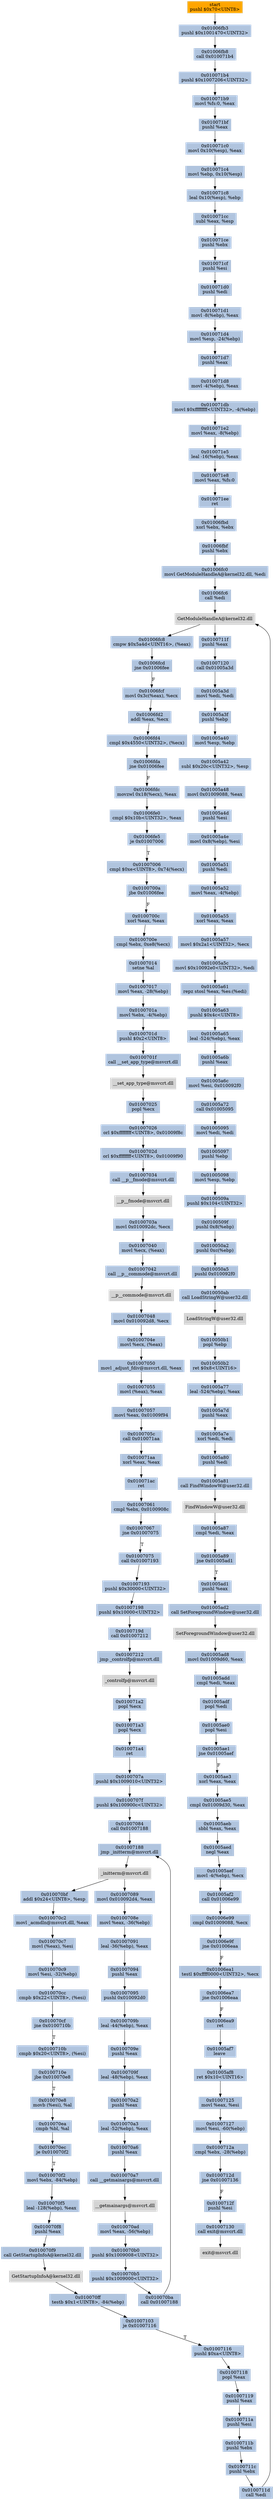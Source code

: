 digraph G {
node[shape=rectangle,style=filled,fillcolor=lightsteelblue,color=lightsteelblue]
bgcolor="transparent"
a0x01006fb1pushl_0x70UINT8[label="start\npushl $0x70<UINT8>",color="lightgrey",fillcolor="orange"];
a0x01006fb3pushl_0x1001470UINT32[label="0x01006fb3\npushl $0x1001470<UINT32>"];
a0x01006fb8call_0x010071b4[label="0x01006fb8\ncall 0x010071b4"];
a0x010071b4pushl_0x1007206UINT32[label="0x010071b4\npushl $0x1007206<UINT32>"];
a0x010071b9movl_fs_0_eax[label="0x010071b9\nmovl %fs:0, %eax"];
a0x010071bfpushl_eax[label="0x010071bf\npushl %eax"];
a0x010071c0movl_0x10esp__eax[label="0x010071c0\nmovl 0x10(%esp), %eax"];
a0x010071c4movl_ebp_0x10esp_[label="0x010071c4\nmovl %ebp, 0x10(%esp)"];
a0x010071c8leal_0x10esp__ebp[label="0x010071c8\nleal 0x10(%esp), %ebp"];
a0x010071ccsubl_eax_esp[label="0x010071cc\nsubl %eax, %esp"];
a0x010071cepushl_ebx[label="0x010071ce\npushl %ebx"];
a0x010071cfpushl_esi[label="0x010071cf\npushl %esi"];
a0x010071d0pushl_edi[label="0x010071d0\npushl %edi"];
a0x010071d1movl__8ebp__eax[label="0x010071d1\nmovl -8(%ebp), %eax"];
a0x010071d4movl_esp__24ebp_[label="0x010071d4\nmovl %esp, -24(%ebp)"];
a0x010071d7pushl_eax[label="0x010071d7\npushl %eax"];
a0x010071d8movl__4ebp__eax[label="0x010071d8\nmovl -4(%ebp), %eax"];
a0x010071dbmovl_0xffffffffUINT32__4ebp_[label="0x010071db\nmovl $0xffffffff<UINT32>, -4(%ebp)"];
a0x010071e2movl_eax__8ebp_[label="0x010071e2\nmovl %eax, -8(%ebp)"];
a0x010071e5leal__16ebp__eax[label="0x010071e5\nleal -16(%ebp), %eax"];
a0x010071e8movl_eax_fs_0[label="0x010071e8\nmovl %eax, %fs:0"];
a0x010071eeret[label="0x010071ee\nret"];
a0x01006fbdxorl_ebx_ebx[label="0x01006fbd\nxorl %ebx, %ebx"];
a0x01006fbfpushl_ebx[label="0x01006fbf\npushl %ebx"];
a0x01006fc0movl_GetModuleHandleA_kernel32_dll_edi[label="0x01006fc0\nmovl GetModuleHandleA@kernel32.dll, %edi"];
a0x01006fc6call_edi[label="0x01006fc6\ncall %edi"];
GetModuleHandleA_kernel32_dll[label="GetModuleHandleA@kernel32.dll",color="lightgrey",fillcolor="lightgrey"];
a0x01006fc8cmpw_0x5a4dUINT16_eax_[label="0x01006fc8\ncmpw $0x5a4d<UINT16>, (%eax)"];
a0x01006fcdjne_0x01006fee[label="0x01006fcd\njne 0x01006fee"];
a0x01006fcfmovl_0x3ceax__ecx[label="0x01006fcf\nmovl 0x3c(%eax), %ecx"];
a0x01006fd2addl_eax_ecx[label="0x01006fd2\naddl %eax, %ecx"];
a0x01006fd4cmpl_0x4550UINT32_ecx_[label="0x01006fd4\ncmpl $0x4550<UINT32>, (%ecx)"];
a0x01006fdajne_0x01006fee[label="0x01006fda\njne 0x01006fee"];
a0x01006fdcmovzwl_0x18ecx__eax[label="0x01006fdc\nmovzwl 0x18(%ecx), %eax"];
a0x01006fe0cmpl_0x10bUINT32_eax[label="0x01006fe0\ncmpl $0x10b<UINT32>, %eax"];
a0x01006fe5je_0x01007006[label="0x01006fe5\nje 0x01007006"];
a0x01007006cmpl_0xeUINT8_0x74ecx_[label="0x01007006\ncmpl $0xe<UINT8>, 0x74(%ecx)"];
a0x0100700ajbe_0x01006fee[label="0x0100700a\njbe 0x01006fee"];
a0x0100700cxorl_eax_eax[label="0x0100700c\nxorl %eax, %eax"];
a0x0100700ecmpl_ebx_0xe8ecx_[label="0x0100700e\ncmpl %ebx, 0xe8(%ecx)"];
a0x01007014setne_al[label="0x01007014\nsetne %al"];
a0x01007017movl_eax__28ebp_[label="0x01007017\nmovl %eax, -28(%ebp)"];
a0x0100701amovl_ebx__4ebp_[label="0x0100701a\nmovl %ebx, -4(%ebp)"];
a0x0100701dpushl_0x2UINT8[label="0x0100701d\npushl $0x2<UINT8>"];
a0x0100701fcall___set_app_type_msvcrt_dll[label="0x0100701f\ncall __set_app_type@msvcrt.dll"];
a__set_app_type_msvcrt_dll[label="__set_app_type@msvcrt.dll",color="lightgrey",fillcolor="lightgrey"];
a0x01007025popl_ecx[label="0x01007025\npopl %ecx"];
a0x01007026orl_0xffffffffUINT8_0x01009f8c[label="0x01007026\norl $0xffffffff<UINT8>, 0x01009f8c"];
a0x0100702dorl_0xffffffffUINT8_0x01009f90[label="0x0100702d\norl $0xffffffff<UINT8>, 0x01009f90"];
a0x01007034call___p__fmode_msvcrt_dll[label="0x01007034\ncall __p__fmode@msvcrt.dll"];
a__p__fmode_msvcrt_dll[label="__p__fmode@msvcrt.dll",color="lightgrey",fillcolor="lightgrey"];
a0x0100703amovl_0x010092dc_ecx[label="0x0100703a\nmovl 0x010092dc, %ecx"];
a0x01007040movl_ecx_eax_[label="0x01007040\nmovl %ecx, (%eax)"];
a0x01007042call___p__commode_msvcrt_dll[label="0x01007042\ncall __p__commode@msvcrt.dll"];
a__p__commode_msvcrt_dll[label="__p__commode@msvcrt.dll",color="lightgrey",fillcolor="lightgrey"];
a0x01007048movl_0x010092d8_ecx[label="0x01007048\nmovl 0x010092d8, %ecx"];
a0x0100704emovl_ecx_eax_[label="0x0100704e\nmovl %ecx, (%eax)"];
a0x01007050movl__adjust_fdiv_msvcrt_dll_eax[label="0x01007050\nmovl _adjust_fdiv@msvcrt.dll, %eax"];
a0x01007055movl_eax__eax[label="0x01007055\nmovl (%eax), %eax"];
a0x01007057movl_eax_0x01009f94[label="0x01007057\nmovl %eax, 0x01009f94"];
a0x0100705ccall_0x010071aa[label="0x0100705c\ncall 0x010071aa"];
a0x010071aaxorl_eax_eax[label="0x010071aa\nxorl %eax, %eax"];
a0x010071acret[label="0x010071ac\nret"];
a0x01007061cmpl_ebx_0x0100908c[label="0x01007061\ncmpl %ebx, 0x0100908c"];
a0x01007067jne_0x01007075[label="0x01007067\njne 0x01007075"];
a0x01007075call_0x01007193[label="0x01007075\ncall 0x01007193"];
a0x01007193pushl_0x30000UINT32[label="0x01007193\npushl $0x30000<UINT32>"];
a0x01007198pushl_0x10000UINT32[label="0x01007198\npushl $0x10000<UINT32>"];
a0x0100719dcall_0x01007212[label="0x0100719d\ncall 0x01007212"];
a0x01007212jmp__controlfp_msvcrt_dll[label="0x01007212\njmp _controlfp@msvcrt.dll"];
a_controlfp_msvcrt_dll[label="_controlfp@msvcrt.dll",color="lightgrey",fillcolor="lightgrey"];
a0x010071a2popl_ecx[label="0x010071a2\npopl %ecx"];
a0x010071a3popl_ecx[label="0x010071a3\npopl %ecx"];
a0x010071a4ret[label="0x010071a4\nret"];
a0x0100707apushl_0x1009010UINT32[label="0x0100707a\npushl $0x1009010<UINT32>"];
a0x0100707fpushl_0x100900cUINT32[label="0x0100707f\npushl $0x100900c<UINT32>"];
a0x01007084call_0x01007188[label="0x01007084\ncall 0x01007188"];
a0x01007188jmp__initterm_msvcrt_dll[label="0x01007188\njmp _initterm@msvcrt.dll"];
a_initterm_msvcrt_dll[label="_initterm@msvcrt.dll",color="lightgrey",fillcolor="lightgrey"];
a0x01007089movl_0x010092d4_eax[label="0x01007089\nmovl 0x010092d4, %eax"];
a0x0100708emovl_eax__36ebp_[label="0x0100708e\nmovl %eax, -36(%ebp)"];
a0x01007091leal__36ebp__eax[label="0x01007091\nleal -36(%ebp), %eax"];
a0x01007094pushl_eax[label="0x01007094\npushl %eax"];
a0x01007095pushl_0x010092d0[label="0x01007095\npushl 0x010092d0"];
a0x0100709bleal__44ebp__eax[label="0x0100709b\nleal -44(%ebp), %eax"];
a0x0100709epushl_eax[label="0x0100709e\npushl %eax"];
a0x0100709fleal__48ebp__eax[label="0x0100709f\nleal -48(%ebp), %eax"];
a0x010070a2pushl_eax[label="0x010070a2\npushl %eax"];
a0x010070a3leal__52ebp__eax[label="0x010070a3\nleal -52(%ebp), %eax"];
a0x010070a6pushl_eax[label="0x010070a6\npushl %eax"];
a0x010070a7call___getmainargs_msvcrt_dll[label="0x010070a7\ncall __getmainargs@msvcrt.dll"];
a__getmainargs_msvcrt_dll[label="__getmainargs@msvcrt.dll",color="lightgrey",fillcolor="lightgrey"];
a0x010070admovl_eax__56ebp_[label="0x010070ad\nmovl %eax, -56(%ebp)"];
a0x010070b0pushl_0x1009008UINT32[label="0x010070b0\npushl $0x1009008<UINT32>"];
a0x010070b5pushl_0x1009000UINT32[label="0x010070b5\npushl $0x1009000<UINT32>"];
a0x010070bacall_0x01007188[label="0x010070ba\ncall 0x01007188"];
a0x010070bfaddl_0x24UINT8_esp[label="0x010070bf\naddl $0x24<UINT8>, %esp"];
a0x010070c2movl__acmdln_msvcrt_dll_eax[label="0x010070c2\nmovl _acmdln@msvcrt.dll, %eax"];
a0x010070c7movl_eax__esi[label="0x010070c7\nmovl (%eax), %esi"];
a0x010070c9movl_esi__32ebp_[label="0x010070c9\nmovl %esi, -32(%ebp)"];
a0x010070cccmpb_0x22UINT8_esi_[label="0x010070cc\ncmpb $0x22<UINT8>, (%esi)"];
a0x010070cfjne_0x0100710b[label="0x010070cf\njne 0x0100710b"];
a0x0100710bcmpb_0x20UINT8_esi_[label="0x0100710b\ncmpb $0x20<UINT8>, (%esi)"];
a0x0100710ejbe_0x010070e8[label="0x0100710e\njbe 0x010070e8"];
a0x010070e8movb_esi__al[label="0x010070e8\nmovb (%esi), %al"];
a0x010070eacmpb_bl_al[label="0x010070ea\ncmpb %bl, %al"];
a0x010070ecje_0x010070f2[label="0x010070ec\nje 0x010070f2"];
a0x010070f2movl_ebx__84ebp_[label="0x010070f2\nmovl %ebx, -84(%ebp)"];
a0x010070f5leal__128ebp__eax[label="0x010070f5\nleal -128(%ebp), %eax"];
a0x010070f8pushl_eax[label="0x010070f8\npushl %eax"];
a0x010070f9call_GetStartupInfoA_kernel32_dll[label="0x010070f9\ncall GetStartupInfoA@kernel32.dll"];
GetStartupInfoA_kernel32_dll[label="GetStartupInfoA@kernel32.dll",color="lightgrey",fillcolor="lightgrey"];
a0x010070fftestb_0x1UINT8__84ebp_[label="0x010070ff\ntestb $0x1<UINT8>, -84(%ebp)"];
a0x01007103je_0x01007116[label="0x01007103\nje 0x01007116"];
a0x01007116pushl_0xaUINT8[label="0x01007116\npushl $0xa<UINT8>"];
a0x01007118popl_eax[label="0x01007118\npopl %eax"];
a0x01007119pushl_eax[label="0x01007119\npushl %eax"];
a0x0100711apushl_esi[label="0x0100711a\npushl %esi"];
a0x0100711bpushl_ebx[label="0x0100711b\npushl %ebx"];
a0x0100711cpushl_ebx[label="0x0100711c\npushl %ebx"];
a0x0100711dcall_edi[label="0x0100711d\ncall %edi"];
a0x0100711fpushl_eax[label="0x0100711f\npushl %eax"];
a0x01007120call_0x01005a3d[label="0x01007120\ncall 0x01005a3d"];
a0x01005a3dmovl_edi_edi[label="0x01005a3d\nmovl %edi, %edi"];
a0x01005a3fpushl_ebp[label="0x01005a3f\npushl %ebp"];
a0x01005a40movl_esp_ebp[label="0x01005a40\nmovl %esp, %ebp"];
a0x01005a42subl_0x20cUINT32_esp[label="0x01005a42\nsubl $0x20c<UINT32>, %esp"];
a0x01005a48movl_0x01009088_eax[label="0x01005a48\nmovl 0x01009088, %eax"];
a0x01005a4dpushl_esi[label="0x01005a4d\npushl %esi"];
a0x01005a4emovl_0x8ebp__esi[label="0x01005a4e\nmovl 0x8(%ebp), %esi"];
a0x01005a51pushl_edi[label="0x01005a51\npushl %edi"];
a0x01005a52movl_eax__4ebp_[label="0x01005a52\nmovl %eax, -4(%ebp)"];
a0x01005a55xorl_eax_eax[label="0x01005a55\nxorl %eax, %eax"];
a0x01005a57movl_0x2a1UINT32_ecx[label="0x01005a57\nmovl $0x2a1<UINT32>, %ecx"];
a0x01005a5cmovl_0x10092e0UINT32_edi[label="0x01005a5c\nmovl $0x10092e0<UINT32>, %edi"];
a0x01005a61repz_stosl_eax_es_edi_[label="0x01005a61\nrepz stosl %eax, %es:(%edi)"];
a0x01005a63pushl_0x4cUINT8[label="0x01005a63\npushl $0x4c<UINT8>"];
a0x01005a65leal__524ebp__eax[label="0x01005a65\nleal -524(%ebp), %eax"];
a0x01005a6bpushl_eax[label="0x01005a6b\npushl %eax"];
a0x01005a6cmovl_esi_0x010092f0[label="0x01005a6c\nmovl %esi, 0x010092f0"];
a0x01005a72call_0x01005095[label="0x01005a72\ncall 0x01005095"];
a0x01005095movl_edi_edi[label="0x01005095\nmovl %edi, %edi"];
a0x01005097pushl_ebp[label="0x01005097\npushl %ebp"];
a0x01005098movl_esp_ebp[label="0x01005098\nmovl %esp, %ebp"];
a0x0100509apushl_0x104UINT32[label="0x0100509a\npushl $0x104<UINT32>"];
a0x0100509fpushl_0x8ebp_[label="0x0100509f\npushl 0x8(%ebp)"];
a0x010050a2pushl_0xcebp_[label="0x010050a2\npushl 0xc(%ebp)"];
a0x010050a5pushl_0x010092f0[label="0x010050a5\npushl 0x010092f0"];
a0x010050abcall_LoadStringW_user32_dll[label="0x010050ab\ncall LoadStringW@user32.dll"];
LoadStringW_user32_dll[label="LoadStringW@user32.dll",color="lightgrey",fillcolor="lightgrey"];
a0x010050b1popl_ebp[label="0x010050b1\npopl %ebp"];
a0x010050b2ret_0x8UINT16[label="0x010050b2\nret $0x8<UINT16>"];
a0x01005a77leal__524ebp__eax[label="0x01005a77\nleal -524(%ebp), %eax"];
a0x01005a7dpushl_eax[label="0x01005a7d\npushl %eax"];
a0x01005a7exorl_edi_edi[label="0x01005a7e\nxorl %edi, %edi"];
a0x01005a80pushl_edi[label="0x01005a80\npushl %edi"];
a0x01005a81call_FindWindowW_user32_dll[label="0x01005a81\ncall FindWindowW@user32.dll"];
FindWindowW_user32_dll[label="FindWindowW@user32.dll",color="lightgrey",fillcolor="lightgrey"];
a0x01005a87cmpl_edi_eax[label="0x01005a87\ncmpl %edi, %eax"];
a0x01005a89jne_0x01005ad1[label="0x01005a89\njne 0x01005ad1"];
a0x01005ad1pushl_eax[label="0x01005ad1\npushl %eax"];
a0x01005ad2call_SetForegroundWindow_user32_dll[label="0x01005ad2\ncall SetForegroundWindow@user32.dll"];
SetForegroundWindow_user32_dll[label="SetForegroundWindow@user32.dll",color="lightgrey",fillcolor="lightgrey"];
a0x01005ad8movl_0x01009d60_eax[label="0x01005ad8\nmovl 0x01009d60, %eax"];
a0x01005addcmpl_edi_eax[label="0x01005add\ncmpl %edi, %eax"];
a0x01005adfpopl_edi[label="0x01005adf\npopl %edi"];
a0x01005ae0popl_esi[label="0x01005ae0\npopl %esi"];
a0x01005ae1jne_0x01005aef[label="0x01005ae1\njne 0x01005aef"];
a0x01005ae3xorl_eax_eax[label="0x01005ae3\nxorl %eax, %eax"];
a0x01005ae5cmpl_0x01009d30_eax[label="0x01005ae5\ncmpl 0x01009d30, %eax"];
a0x01005aebsbbl_eax_eax[label="0x01005aeb\nsbbl %eax, %eax"];
a0x01005aednegl_eax[label="0x01005aed\nnegl %eax"];
a0x01005aefmovl__4ebp__ecx[label="0x01005aef\nmovl -4(%ebp), %ecx"];
a0x01005af2call_0x01006e99[label="0x01005af2\ncall 0x01006e99"];
a0x01006e99cmpl_0x01009088_ecx[label="0x01006e99\ncmpl 0x01009088, %ecx"];
a0x01006e9fjne_0x01006eaa[label="0x01006e9f\njne 0x01006eaa"];
a0x01006ea1testl_0xffff0000UINT32_ecx[label="0x01006ea1\ntestl $0xffff0000<UINT32>, %ecx"];
a0x01006ea7jne_0x01006eaa[label="0x01006ea7\njne 0x01006eaa"];
a0x01006ea9ret[label="0x01006ea9\nret"];
a0x01005af7leave_[label="0x01005af7\nleave "];
a0x01005af8ret_0x10UINT16[label="0x01005af8\nret $0x10<UINT16>"];
a0x01007125movl_eax_esi[label="0x01007125\nmovl %eax, %esi"];
a0x01007127movl_esi__60ebp_[label="0x01007127\nmovl %esi, -60(%ebp)"];
a0x0100712acmpl_ebx__28ebp_[label="0x0100712a\ncmpl %ebx, -28(%ebp)"];
a0x0100712djne_0x01007136[label="0x0100712d\njne 0x01007136"];
a0x0100712fpushl_esi[label="0x0100712f\npushl %esi"];
a0x01007130call_exit_msvcrt_dll[label="0x01007130\ncall exit@msvcrt.dll"];
exit_msvcrt_dll[label="exit@msvcrt.dll",color="lightgrey",fillcolor="lightgrey"];
a0x01006fb1pushl_0x70UINT8 -> a0x01006fb3pushl_0x1001470UINT32 [color="#000000"];
a0x01006fb3pushl_0x1001470UINT32 -> a0x01006fb8call_0x010071b4 [color="#000000"];
a0x01006fb8call_0x010071b4 -> a0x010071b4pushl_0x1007206UINT32 [color="#000000"];
a0x010071b4pushl_0x1007206UINT32 -> a0x010071b9movl_fs_0_eax [color="#000000"];
a0x010071b9movl_fs_0_eax -> a0x010071bfpushl_eax [color="#000000"];
a0x010071bfpushl_eax -> a0x010071c0movl_0x10esp__eax [color="#000000"];
a0x010071c0movl_0x10esp__eax -> a0x010071c4movl_ebp_0x10esp_ [color="#000000"];
a0x010071c4movl_ebp_0x10esp_ -> a0x010071c8leal_0x10esp__ebp [color="#000000"];
a0x010071c8leal_0x10esp__ebp -> a0x010071ccsubl_eax_esp [color="#000000"];
a0x010071ccsubl_eax_esp -> a0x010071cepushl_ebx [color="#000000"];
a0x010071cepushl_ebx -> a0x010071cfpushl_esi [color="#000000"];
a0x010071cfpushl_esi -> a0x010071d0pushl_edi [color="#000000"];
a0x010071d0pushl_edi -> a0x010071d1movl__8ebp__eax [color="#000000"];
a0x010071d1movl__8ebp__eax -> a0x010071d4movl_esp__24ebp_ [color="#000000"];
a0x010071d4movl_esp__24ebp_ -> a0x010071d7pushl_eax [color="#000000"];
a0x010071d7pushl_eax -> a0x010071d8movl__4ebp__eax [color="#000000"];
a0x010071d8movl__4ebp__eax -> a0x010071dbmovl_0xffffffffUINT32__4ebp_ [color="#000000"];
a0x010071dbmovl_0xffffffffUINT32__4ebp_ -> a0x010071e2movl_eax__8ebp_ [color="#000000"];
a0x010071e2movl_eax__8ebp_ -> a0x010071e5leal__16ebp__eax [color="#000000"];
a0x010071e5leal__16ebp__eax -> a0x010071e8movl_eax_fs_0 [color="#000000"];
a0x010071e8movl_eax_fs_0 -> a0x010071eeret [color="#000000"];
a0x010071eeret -> a0x01006fbdxorl_ebx_ebx [color="#000000"];
a0x01006fbdxorl_ebx_ebx -> a0x01006fbfpushl_ebx [color="#000000"];
a0x01006fbfpushl_ebx -> a0x01006fc0movl_GetModuleHandleA_kernel32_dll_edi [color="#000000"];
a0x01006fc0movl_GetModuleHandleA_kernel32_dll_edi -> a0x01006fc6call_edi [color="#000000"];
a0x01006fc6call_edi -> GetModuleHandleA_kernel32_dll [color="#000000"];
GetModuleHandleA_kernel32_dll -> a0x01006fc8cmpw_0x5a4dUINT16_eax_ [color="#000000"];
a0x01006fc8cmpw_0x5a4dUINT16_eax_ -> a0x01006fcdjne_0x01006fee [color="#000000"];
a0x01006fcdjne_0x01006fee -> a0x01006fcfmovl_0x3ceax__ecx [color="#000000",label="F"];
a0x01006fcfmovl_0x3ceax__ecx -> a0x01006fd2addl_eax_ecx [color="#000000"];
a0x01006fd2addl_eax_ecx -> a0x01006fd4cmpl_0x4550UINT32_ecx_ [color="#000000"];
a0x01006fd4cmpl_0x4550UINT32_ecx_ -> a0x01006fdajne_0x01006fee [color="#000000"];
a0x01006fdajne_0x01006fee -> a0x01006fdcmovzwl_0x18ecx__eax [color="#000000",label="F"];
a0x01006fdcmovzwl_0x18ecx__eax -> a0x01006fe0cmpl_0x10bUINT32_eax [color="#000000"];
a0x01006fe0cmpl_0x10bUINT32_eax -> a0x01006fe5je_0x01007006 [color="#000000"];
a0x01006fe5je_0x01007006 -> a0x01007006cmpl_0xeUINT8_0x74ecx_ [color="#000000",label="T"];
a0x01007006cmpl_0xeUINT8_0x74ecx_ -> a0x0100700ajbe_0x01006fee [color="#000000"];
a0x0100700ajbe_0x01006fee -> a0x0100700cxorl_eax_eax [color="#000000",label="F"];
a0x0100700cxorl_eax_eax -> a0x0100700ecmpl_ebx_0xe8ecx_ [color="#000000"];
a0x0100700ecmpl_ebx_0xe8ecx_ -> a0x01007014setne_al [color="#000000"];
a0x01007014setne_al -> a0x01007017movl_eax__28ebp_ [color="#000000"];
a0x01007017movl_eax__28ebp_ -> a0x0100701amovl_ebx__4ebp_ [color="#000000"];
a0x0100701amovl_ebx__4ebp_ -> a0x0100701dpushl_0x2UINT8 [color="#000000"];
a0x0100701dpushl_0x2UINT8 -> a0x0100701fcall___set_app_type_msvcrt_dll [color="#000000"];
a0x0100701fcall___set_app_type_msvcrt_dll -> a__set_app_type_msvcrt_dll [color="#000000"];
a__set_app_type_msvcrt_dll -> a0x01007025popl_ecx [color="#000000"];
a0x01007025popl_ecx -> a0x01007026orl_0xffffffffUINT8_0x01009f8c [color="#000000"];
a0x01007026orl_0xffffffffUINT8_0x01009f8c -> a0x0100702dorl_0xffffffffUINT8_0x01009f90 [color="#000000"];
a0x0100702dorl_0xffffffffUINT8_0x01009f90 -> a0x01007034call___p__fmode_msvcrt_dll [color="#000000"];
a0x01007034call___p__fmode_msvcrt_dll -> a__p__fmode_msvcrt_dll [color="#000000"];
a__p__fmode_msvcrt_dll -> a0x0100703amovl_0x010092dc_ecx [color="#000000"];
a0x0100703amovl_0x010092dc_ecx -> a0x01007040movl_ecx_eax_ [color="#000000"];
a0x01007040movl_ecx_eax_ -> a0x01007042call___p__commode_msvcrt_dll [color="#000000"];
a0x01007042call___p__commode_msvcrt_dll -> a__p__commode_msvcrt_dll [color="#000000"];
a__p__commode_msvcrt_dll -> a0x01007048movl_0x010092d8_ecx [color="#000000"];
a0x01007048movl_0x010092d8_ecx -> a0x0100704emovl_ecx_eax_ [color="#000000"];
a0x0100704emovl_ecx_eax_ -> a0x01007050movl__adjust_fdiv_msvcrt_dll_eax [color="#000000"];
a0x01007050movl__adjust_fdiv_msvcrt_dll_eax -> a0x01007055movl_eax__eax [color="#000000"];
a0x01007055movl_eax__eax -> a0x01007057movl_eax_0x01009f94 [color="#000000"];
a0x01007057movl_eax_0x01009f94 -> a0x0100705ccall_0x010071aa [color="#000000"];
a0x0100705ccall_0x010071aa -> a0x010071aaxorl_eax_eax [color="#000000"];
a0x010071aaxorl_eax_eax -> a0x010071acret [color="#000000"];
a0x010071acret -> a0x01007061cmpl_ebx_0x0100908c [color="#000000"];
a0x01007061cmpl_ebx_0x0100908c -> a0x01007067jne_0x01007075 [color="#000000"];
a0x01007067jne_0x01007075 -> a0x01007075call_0x01007193 [color="#000000",label="T"];
a0x01007075call_0x01007193 -> a0x01007193pushl_0x30000UINT32 [color="#000000"];
a0x01007193pushl_0x30000UINT32 -> a0x01007198pushl_0x10000UINT32 [color="#000000"];
a0x01007198pushl_0x10000UINT32 -> a0x0100719dcall_0x01007212 [color="#000000"];
a0x0100719dcall_0x01007212 -> a0x01007212jmp__controlfp_msvcrt_dll [color="#000000"];
a0x01007212jmp__controlfp_msvcrt_dll -> a_controlfp_msvcrt_dll [color="#000000"];
a_controlfp_msvcrt_dll -> a0x010071a2popl_ecx [color="#000000"];
a0x010071a2popl_ecx -> a0x010071a3popl_ecx [color="#000000"];
a0x010071a3popl_ecx -> a0x010071a4ret [color="#000000"];
a0x010071a4ret -> a0x0100707apushl_0x1009010UINT32 [color="#000000"];
a0x0100707apushl_0x1009010UINT32 -> a0x0100707fpushl_0x100900cUINT32 [color="#000000"];
a0x0100707fpushl_0x100900cUINT32 -> a0x01007084call_0x01007188 [color="#000000"];
a0x01007084call_0x01007188 -> a0x01007188jmp__initterm_msvcrt_dll [color="#000000"];
a0x01007188jmp__initterm_msvcrt_dll -> a_initterm_msvcrt_dll [color="#000000"];
a_initterm_msvcrt_dll -> a0x01007089movl_0x010092d4_eax [color="#000000"];
a0x01007089movl_0x010092d4_eax -> a0x0100708emovl_eax__36ebp_ [color="#000000"];
a0x0100708emovl_eax__36ebp_ -> a0x01007091leal__36ebp__eax [color="#000000"];
a0x01007091leal__36ebp__eax -> a0x01007094pushl_eax [color="#000000"];
a0x01007094pushl_eax -> a0x01007095pushl_0x010092d0 [color="#000000"];
a0x01007095pushl_0x010092d0 -> a0x0100709bleal__44ebp__eax [color="#000000"];
a0x0100709bleal__44ebp__eax -> a0x0100709epushl_eax [color="#000000"];
a0x0100709epushl_eax -> a0x0100709fleal__48ebp__eax [color="#000000"];
a0x0100709fleal__48ebp__eax -> a0x010070a2pushl_eax [color="#000000"];
a0x010070a2pushl_eax -> a0x010070a3leal__52ebp__eax [color="#000000"];
a0x010070a3leal__52ebp__eax -> a0x010070a6pushl_eax [color="#000000"];
a0x010070a6pushl_eax -> a0x010070a7call___getmainargs_msvcrt_dll [color="#000000"];
a0x010070a7call___getmainargs_msvcrt_dll -> a__getmainargs_msvcrt_dll [color="#000000"];
a__getmainargs_msvcrt_dll -> a0x010070admovl_eax__56ebp_ [color="#000000"];
a0x010070admovl_eax__56ebp_ -> a0x010070b0pushl_0x1009008UINT32 [color="#000000"];
a0x010070b0pushl_0x1009008UINT32 -> a0x010070b5pushl_0x1009000UINT32 [color="#000000"];
a0x010070b5pushl_0x1009000UINT32 -> a0x010070bacall_0x01007188 [color="#000000"];
a0x010070bacall_0x01007188 -> a0x01007188jmp__initterm_msvcrt_dll [color="#000000"];
a_initterm_msvcrt_dll -> a0x010070bfaddl_0x24UINT8_esp [color="#000000"];
a0x010070bfaddl_0x24UINT8_esp -> a0x010070c2movl__acmdln_msvcrt_dll_eax [color="#000000"];
a0x010070c2movl__acmdln_msvcrt_dll_eax -> a0x010070c7movl_eax__esi [color="#000000"];
a0x010070c7movl_eax__esi -> a0x010070c9movl_esi__32ebp_ [color="#000000"];
a0x010070c9movl_esi__32ebp_ -> a0x010070cccmpb_0x22UINT8_esi_ [color="#000000"];
a0x010070cccmpb_0x22UINT8_esi_ -> a0x010070cfjne_0x0100710b [color="#000000"];
a0x010070cfjne_0x0100710b -> a0x0100710bcmpb_0x20UINT8_esi_ [color="#000000",label="T"];
a0x0100710bcmpb_0x20UINT8_esi_ -> a0x0100710ejbe_0x010070e8 [color="#000000"];
a0x0100710ejbe_0x010070e8 -> a0x010070e8movb_esi__al [color="#000000",label="T"];
a0x010070e8movb_esi__al -> a0x010070eacmpb_bl_al [color="#000000"];
a0x010070eacmpb_bl_al -> a0x010070ecje_0x010070f2 [color="#000000"];
a0x010070ecje_0x010070f2 -> a0x010070f2movl_ebx__84ebp_ [color="#000000",label="T"];
a0x010070f2movl_ebx__84ebp_ -> a0x010070f5leal__128ebp__eax [color="#000000"];
a0x010070f5leal__128ebp__eax -> a0x010070f8pushl_eax [color="#000000"];
a0x010070f8pushl_eax -> a0x010070f9call_GetStartupInfoA_kernel32_dll [color="#000000"];
a0x010070f9call_GetStartupInfoA_kernel32_dll -> GetStartupInfoA_kernel32_dll [color="#000000"];
GetStartupInfoA_kernel32_dll -> a0x010070fftestb_0x1UINT8__84ebp_ [color="#000000"];
a0x010070fftestb_0x1UINT8__84ebp_ -> a0x01007103je_0x01007116 [color="#000000"];
a0x01007103je_0x01007116 -> a0x01007116pushl_0xaUINT8 [color="#000000",label="T"];
a0x01007116pushl_0xaUINT8 -> a0x01007118popl_eax [color="#000000"];
a0x01007118popl_eax -> a0x01007119pushl_eax [color="#000000"];
a0x01007119pushl_eax -> a0x0100711apushl_esi [color="#000000"];
a0x0100711apushl_esi -> a0x0100711bpushl_ebx [color="#000000"];
a0x0100711bpushl_ebx -> a0x0100711cpushl_ebx [color="#000000"];
a0x0100711cpushl_ebx -> a0x0100711dcall_edi [color="#000000"];
a0x0100711dcall_edi -> GetModuleHandleA_kernel32_dll [color="#000000"];
GetModuleHandleA_kernel32_dll -> a0x0100711fpushl_eax [color="#000000"];
a0x0100711fpushl_eax -> a0x01007120call_0x01005a3d [color="#000000"];
a0x01007120call_0x01005a3d -> a0x01005a3dmovl_edi_edi [color="#000000"];
a0x01005a3dmovl_edi_edi -> a0x01005a3fpushl_ebp [color="#000000"];
a0x01005a3fpushl_ebp -> a0x01005a40movl_esp_ebp [color="#000000"];
a0x01005a40movl_esp_ebp -> a0x01005a42subl_0x20cUINT32_esp [color="#000000"];
a0x01005a42subl_0x20cUINT32_esp -> a0x01005a48movl_0x01009088_eax [color="#000000"];
a0x01005a48movl_0x01009088_eax -> a0x01005a4dpushl_esi [color="#000000"];
a0x01005a4dpushl_esi -> a0x01005a4emovl_0x8ebp__esi [color="#000000"];
a0x01005a4emovl_0x8ebp__esi -> a0x01005a51pushl_edi [color="#000000"];
a0x01005a51pushl_edi -> a0x01005a52movl_eax__4ebp_ [color="#000000"];
a0x01005a52movl_eax__4ebp_ -> a0x01005a55xorl_eax_eax [color="#000000"];
a0x01005a55xorl_eax_eax -> a0x01005a57movl_0x2a1UINT32_ecx [color="#000000"];
a0x01005a57movl_0x2a1UINT32_ecx -> a0x01005a5cmovl_0x10092e0UINT32_edi [color="#000000"];
a0x01005a5cmovl_0x10092e0UINT32_edi -> a0x01005a61repz_stosl_eax_es_edi_ [color="#000000"];
a0x01005a61repz_stosl_eax_es_edi_ -> a0x01005a63pushl_0x4cUINT8 [color="#000000"];
a0x01005a63pushl_0x4cUINT8 -> a0x01005a65leal__524ebp__eax [color="#000000"];
a0x01005a65leal__524ebp__eax -> a0x01005a6bpushl_eax [color="#000000"];
a0x01005a6bpushl_eax -> a0x01005a6cmovl_esi_0x010092f0 [color="#000000"];
a0x01005a6cmovl_esi_0x010092f0 -> a0x01005a72call_0x01005095 [color="#000000"];
a0x01005a72call_0x01005095 -> a0x01005095movl_edi_edi [color="#000000"];
a0x01005095movl_edi_edi -> a0x01005097pushl_ebp [color="#000000"];
a0x01005097pushl_ebp -> a0x01005098movl_esp_ebp [color="#000000"];
a0x01005098movl_esp_ebp -> a0x0100509apushl_0x104UINT32 [color="#000000"];
a0x0100509apushl_0x104UINT32 -> a0x0100509fpushl_0x8ebp_ [color="#000000"];
a0x0100509fpushl_0x8ebp_ -> a0x010050a2pushl_0xcebp_ [color="#000000"];
a0x010050a2pushl_0xcebp_ -> a0x010050a5pushl_0x010092f0 [color="#000000"];
a0x010050a5pushl_0x010092f0 -> a0x010050abcall_LoadStringW_user32_dll [color="#000000"];
a0x010050abcall_LoadStringW_user32_dll -> LoadStringW_user32_dll [color="#000000"];
LoadStringW_user32_dll -> a0x010050b1popl_ebp [color="#000000"];
a0x010050b1popl_ebp -> a0x010050b2ret_0x8UINT16 [color="#000000"];
a0x010050b2ret_0x8UINT16 -> a0x01005a77leal__524ebp__eax [color="#000000"];
a0x01005a77leal__524ebp__eax -> a0x01005a7dpushl_eax [color="#000000"];
a0x01005a7dpushl_eax -> a0x01005a7exorl_edi_edi [color="#000000"];
a0x01005a7exorl_edi_edi -> a0x01005a80pushl_edi [color="#000000"];
a0x01005a80pushl_edi -> a0x01005a81call_FindWindowW_user32_dll [color="#000000"];
a0x01005a81call_FindWindowW_user32_dll -> FindWindowW_user32_dll [color="#000000"];
FindWindowW_user32_dll -> a0x01005a87cmpl_edi_eax [color="#000000"];
a0x01005a87cmpl_edi_eax -> a0x01005a89jne_0x01005ad1 [color="#000000"];
a0x01005a89jne_0x01005ad1 -> a0x01005ad1pushl_eax [color="#000000",label="T"];
a0x01005ad1pushl_eax -> a0x01005ad2call_SetForegroundWindow_user32_dll [color="#000000"];
a0x01005ad2call_SetForegroundWindow_user32_dll -> SetForegroundWindow_user32_dll [color="#000000"];
SetForegroundWindow_user32_dll -> a0x01005ad8movl_0x01009d60_eax [color="#000000"];
a0x01005ad8movl_0x01009d60_eax -> a0x01005addcmpl_edi_eax [color="#000000"];
a0x01005addcmpl_edi_eax -> a0x01005adfpopl_edi [color="#000000"];
a0x01005adfpopl_edi -> a0x01005ae0popl_esi [color="#000000"];
a0x01005ae0popl_esi -> a0x01005ae1jne_0x01005aef [color="#000000"];
a0x01005ae1jne_0x01005aef -> a0x01005ae3xorl_eax_eax [color="#000000",label="F"];
a0x01005ae3xorl_eax_eax -> a0x01005ae5cmpl_0x01009d30_eax [color="#000000"];
a0x01005ae5cmpl_0x01009d30_eax -> a0x01005aebsbbl_eax_eax [color="#000000"];
a0x01005aebsbbl_eax_eax -> a0x01005aednegl_eax [color="#000000"];
a0x01005aednegl_eax -> a0x01005aefmovl__4ebp__ecx [color="#000000"];
a0x01005aefmovl__4ebp__ecx -> a0x01005af2call_0x01006e99 [color="#000000"];
a0x01005af2call_0x01006e99 -> a0x01006e99cmpl_0x01009088_ecx [color="#000000"];
a0x01006e99cmpl_0x01009088_ecx -> a0x01006e9fjne_0x01006eaa [color="#000000"];
a0x01006e9fjne_0x01006eaa -> a0x01006ea1testl_0xffff0000UINT32_ecx [color="#000000",label="F"];
a0x01006ea1testl_0xffff0000UINT32_ecx -> a0x01006ea7jne_0x01006eaa [color="#000000"];
a0x01006ea7jne_0x01006eaa -> a0x01006ea9ret [color="#000000",label="F"];
a0x01006ea9ret -> a0x01005af7leave_ [color="#000000"];
a0x01005af7leave_ -> a0x01005af8ret_0x10UINT16 [color="#000000"];
a0x01005af8ret_0x10UINT16 -> a0x01007125movl_eax_esi [color="#000000"];
a0x01007125movl_eax_esi -> a0x01007127movl_esi__60ebp_ [color="#000000"];
a0x01007127movl_esi__60ebp_ -> a0x0100712acmpl_ebx__28ebp_ [color="#000000"];
a0x0100712acmpl_ebx__28ebp_ -> a0x0100712djne_0x01007136 [color="#000000"];
a0x0100712djne_0x01007136 -> a0x0100712fpushl_esi [color="#000000",label="F"];
a0x0100712fpushl_esi -> a0x01007130call_exit_msvcrt_dll [color="#000000"];
a0x01007130call_exit_msvcrt_dll -> exit_msvcrt_dll [color="#000000"];
}
